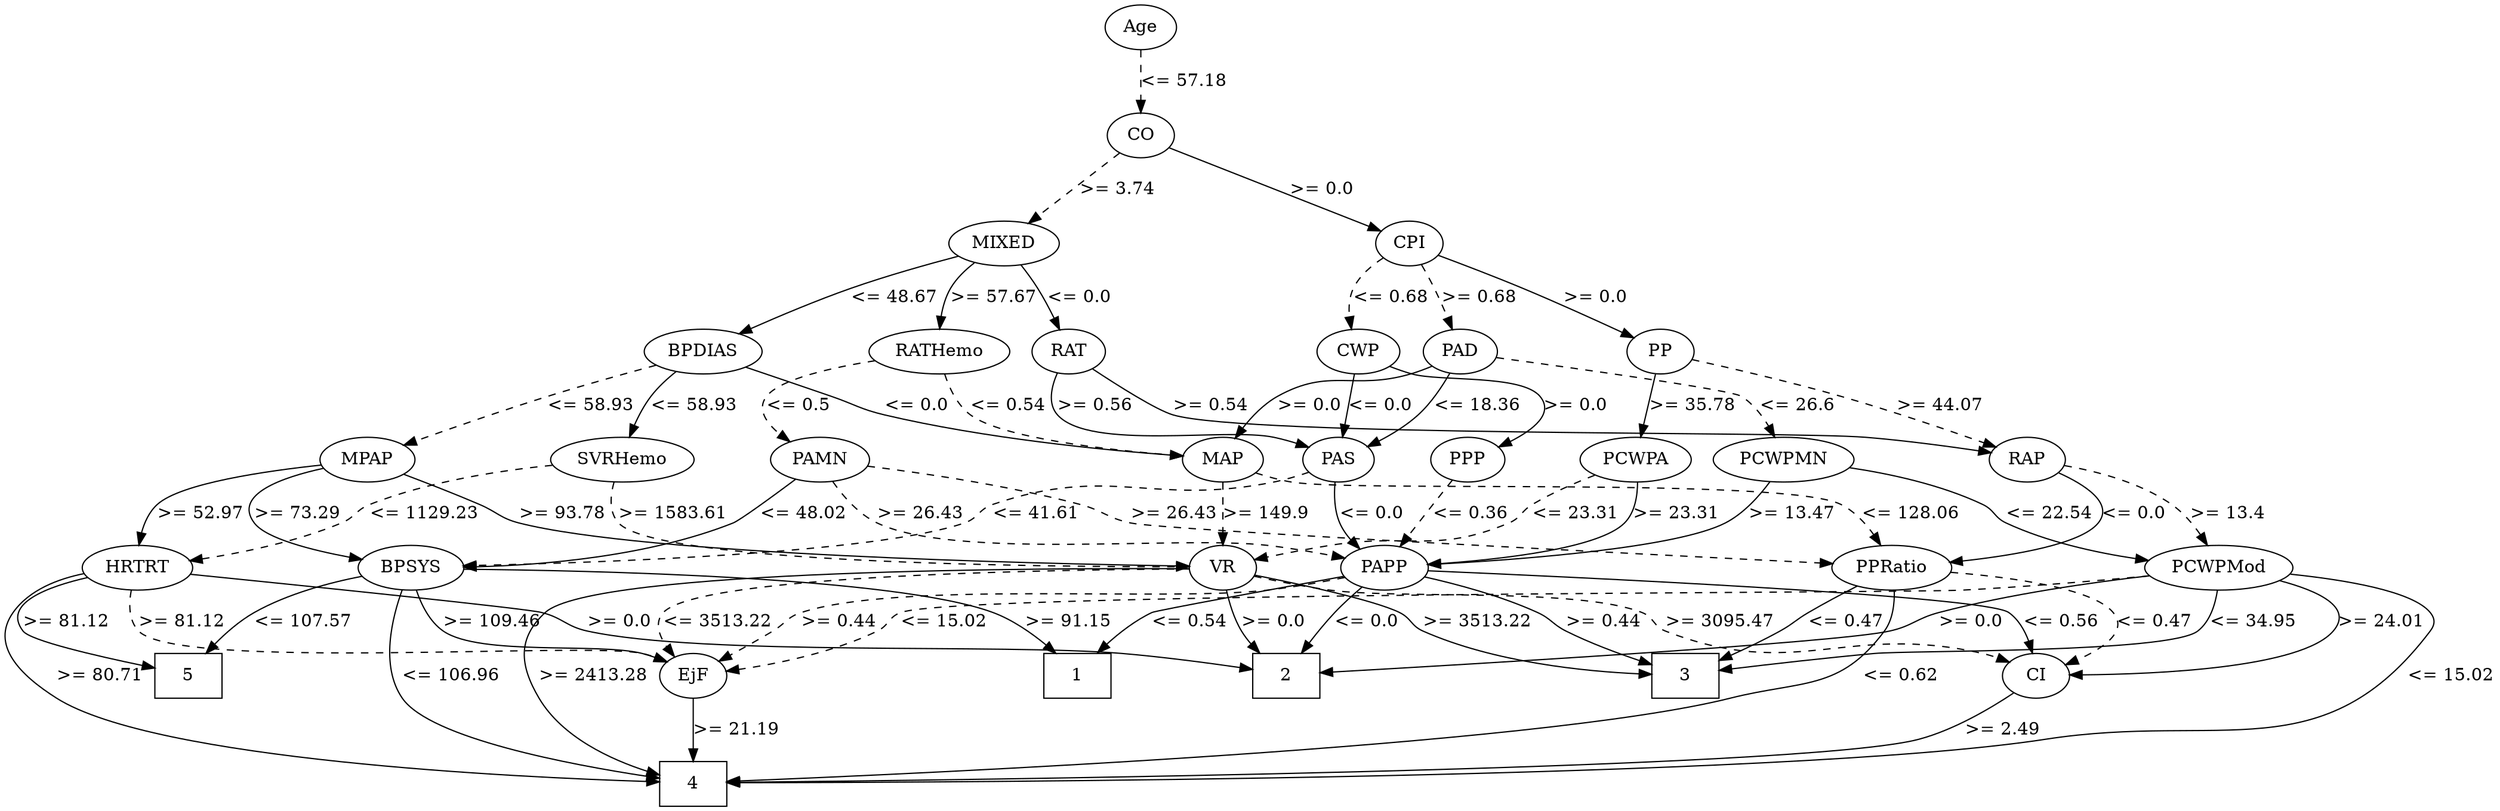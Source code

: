 strict digraph G {
	graph [bb="0,0,1633.7,645"];
	node [label="\N"];
	1	[height=0.5,
		pos="971.71,105",
		shape=box,
		width=0.75];
	2	[height=0.5,
		pos="806.71,105",
		shape=box,
		width=0.75];
	3	[height=0.5,
		pos="264.71,105",
		shape=box,
		width=0.75];
	4	[height=0.5,
		pos="1169.7,18",
		shape=box,
		width=0.75];
	5	[height=0.5,
		pos="1501.7,105",
		shape=box,
		width=0.75];
	RAP	[height=0.5,
		pos="243.71,279",
		width=0.77778];
	PCWPMod	[height=0.5,
		pos="170.71,192",
		width=1.4444];
	RAP -> PCWPMod	[label=">= 13.4",
		lp="194.21,235.5",
		op=">=",
		param=13.4,
		pos="e,166.84,210.03 217.44,272.53 201.29,267.67 181.82,258.81 171.71,243 167.42,236.29 166.07,227.96 166.12,220.04",
		style=dashed];
	PPRatio	[height=0.5,
		pos="398.71,192",
		width=1.1013];
	RAP -> PPRatio	[label="<= 0.0",
		lp="258.71,235.5",
		op="<=",
		param=0.0,
		pos="e,359.78,196.08 237.01,261.43 233.89,250.77 232.29,237.23 239.71,228 253.37,211.01 308.32,201.78 349.82,197.14",
		style=solid];
	PCWPMod -> 2	[label=">= 0.0",
		lp="269.71,148.5",
		op=">=",
		param=0.0,
		pos="e,779.42,107.98 190.03,175.02 205.42,163.29 228.08,148.21 250.71,141 316.46,120.06 491.85,127.38 560.71,123 634.59,118.3 720.91,\
112.19 769.15,108.72",
		style=solid];
	PCWPMod -> 3	[label="<= 34.95",
		lp="43.712,148.5",
		op="<=",
		param=34.95,
		pos="e,237.63,105.59 118.98,189.96 63.345,187.03 -13.251,176.66 17.712,141 44.421,110.24 165.25,105.79 227.45,105.59",
		style=solid];
	PCWPMod -> 4	[label="<= 15.02",
		lp="183.71,105",
		op="<=",
		param=15.02,
		pos="e,1142.5,19.516 118.54,191.71 59.929,190.59 -23.341,182.08 6.7125,141 74.911,47.78 940.91,23.887 1132.4,19.731",
		style=solid];
	CI	[height=0.5,
		pos="448.71,105",
		width=0.75];
	PCWPMod -> CI	[label=">= 24.01",
		lp="133.71,148.5",
		op=">=",
		param=24.01,
		pos="e,422.26,109.21 135.97,178.61 114.91,169.24 94.453,155.55 107.71,141 122.22,125.08 279.29,125.23 300.71,123 338.8,119.04 382.33,\
113.97 412.27,110.41",
		style=solid];
	EjF	[height=0.5,
		pos="1169.7,105",
		width=0.75];
	PCWPMod -> EjF	[label="<= 15.02",
		lp="567.71,148.5",
		op="<=",
		param=15.02,
		pos="e,1143.4,109.3 220.18,186.26 316.3,177.03 519.24,157.4 522.71,156 532.69,151.97 531.62,144.72 541.71,141 590.33,123.06 956.03,126.71 \
1007.7,123 1051,119.9 1100.6,114.41 1133.4,110.51",
		style=dashed];
	PPRatio -> 3	[label="<= 0.47",
		lp="190.21,148.5",
		op="<=",
		param=0.47,
		pos="e,237.66,109.87 360.11,187.88 297.64,182.43 180.08,170.38 167.71,156 147.59,132.6 192.36,118.73 227.58,111.74",
		style=solid];
	PPRatio -> 4	[label="<= 0.62",
		lp="719.21,105",
		op="<=",
		param=0.62,
		pos="e,1142.6,20.461 430.4,181.16 450.07,174.72 475.7,165.72 497.71,156 510.63,150.3 512.59,146.21 525.71,141 745.09,53.946 1031.7,27.871 \
1132.6,21.108",
		style=solid];
	PPRatio -> CI	[label="<= 0.47",
		lp="319.21,148.5",
		op="<=",
		param=0.47,
		pos="e,422.12,108.22 361.19,186.13 324.39,179.79 276.51,166.38 296.71,141 310.87,123.21 371.83,113.7 412.12,109.26",
		style=dashed];
	PAS	[height=0.5,
		pos="696.71,279",
		width=0.75];
	BPSYS	[height=0.5,
		pos="1272.7,192",
		width=1.0471];
	PAS -> BPSYS	[label="<= 41.61",
		lp="907.71,235.5",
		op="<=",
		param=41.61,
		pos="e,1236,196.15 723.49,276.14 757.33,272.95 816.7,264.55 862.71,243 872.46,238.44 871.72,231.98 881.71,228 885.68,226.42 1123,205.87 \
1225.9,197.02",
		style=dashed];
	PAPP	[height=0.5,
		pos="605.71,192",
		width=0.88889];
	PAS -> PAPP	[label="<= 0.0",
		lp="612.71,235.5",
		op="<=",
		param=0.0,
		pos="e,595.61,209.15 669.7,277.11 645.36,274.71 610.87,266.95 593.71,243 588.63,235.91 589.18,226.94 591.8,218.57",
		style=solid];
	BPSYS -> 1	[label=">= 91.15",
		lp="1060.7,148.5",
		op=">=",
		param=91.15,
		pos="e,991.13,123.26 1234.8,191.4 1186.4,190.59 1101,184.7 1034.7,156 1026.9,152.62 1012.3,141.15 999.09,130.05",
		style=solid];
	BPSYS -> 4	[label="<= 106.96",
		lp="1371.7,105",
		op="<=",
		param=106.96,
		pos="e,1196.9,23.192 1305.5,182.68 1319.1,177.42 1333.7,169.05 1341.7,156 1353.3,137.18 1341.5,109.14 1323.7,87 1294.7,50.792 1242.4,\
33.338 1206.9,25.304",
		style=solid];
	BPSYS -> 5	[label="<= 107.57",
		lp="1418.7,148.5",
		op="<=",
		param=107.57,
		pos="e,1474.7,112.22 1303.5,181.46 1322.2,175.2 1346.3,166.27 1366.7,156 1377.6,150.5 1378.7,146.2 1389.7,141 1413.8,129.63 1442.6,120.73 \
1464.9,114.76",
		style=solid];
	BPSYS -> EjF	[label=">= 109.46",
		lp="1279.7,148.5",
		op=">=",
		param=109.46,
		pos="e,1192.3,114.96 1263,174.19 1256.3,163.7 1246.7,150.44 1235.7,141 1225.7,132.34 1213.1,125.01 1201.6,119.33",
		style=solid];
	PAPP -> 1	[label="<= 0.54",
		lp="921.21,148.5",
		op="<=",
		param=0.54,
		pos="e,944.59,117.98 637.99,191.4 689.77,191.04 793.89,186.18 875.71,156 887.16,151.78 888.08,146.98 898.71,141 910.41,134.42 923.53,\
127.88 935.4,122.26",
		style=solid];
	PAPP -> 2	[label="<= 0.0",
		lp="794.71,148.5",
		op="<=",
		param=0.0,
		pos="e,792.68,123.28 637.14,188.35 668.31,184.65 716.64,175.98 753.71,156 765.54,149.62 776.68,139.93 785.67,130.77",
		style=solid];
	PAPP -> 3	[label=">= 0.44",
		lp="387.21,148.5",
		op=">=",
		param=0.44,
		pos="e,291.93,117.17 574.3,188.14 518.05,182.73 402.49,170.26 364.71,156 353.3,151.69 352.41,146.88 341.71,141 328.89,133.96 314.39,127.1 \
301.46,121.34",
		style=solid];
	PAPP -> CI	[label="<= 0.56",
		lp="628.21,148.5",
		op="<=",
		param=0.56,
		pos="e,470.51,116.12 607.64,173.93 607.87,163.06 606.14,149.48 597.71,141 563.42,106.48 536.49,136.41 489.71,123 486.53,122.09 483.26,\
121 480.02,119.83",
		style=solid];
	PAPP -> EjF	[label=">= 0.44",
		lp="988.21,148.5",
		op=">=",
		param=0.44,
		pos="e,1142.6,106.99 637.56,189.69 710.54,186.38 887.9,176.43 943.71,156 954.83,151.93 954.74,145.44 965.71,141 1021.1,118.59 1090.7,\
110.53 1132.6,107.63",
		style=dashed];
	PAD	[height=0.5,
		pos="553.71,366",
		width=0.79437];
	PAD -> PAS	[label="<= 18.36",
		lp="580.71,322.5",
		op="<=",
		param=18.36,
		pos="e,670.06,282.74 549.23,347.95 547.51,337.36 547.45,324.09 554.71,315 567.72,298.73 622.39,288.94 659.97,284.01",
		style=solid];
	PCWPMN	[height=0.5,
		pos="349.71,279",
		width=1.3902];
	PAD -> PCWPMN	[label="<= 26.6",
		lp="387.21,322.5",
		op="<=",
		param=26.6,
		pos="e,350.46,297.23 526.35,360.31 474.71,351.41 367.72,332.7 364.71,330 358.19,324.15 354.45,315.58 352.33,307.19",
		style=dashed];
	MAP	[height=0.5,
		pos="874.71,279",
		width=0.84854];
	PAD -> MAP	[label=">= 0.0",
		lp="773.71,322.5",
		op=">=",
		param=0.0,
		pos="e,846.55,286.57 575.21,353.82 580.19,351.6 585.55,349.49 590.71,348 648.86,331.18 667.97,348.17 725.71,330 739.55,325.64 741.24,\
320.39 754.71,315 781.51,304.28 812.85,295.25 836.79,289.05",
		style=solid];
	PCWPMN -> PCWPMod	[label="<= 22.54",
		lp="325.71,235.5",
		op="<=",
		param=22.54,
		pos="e,211.44,203.29 328.14,262.54 308.93,248.86 283.06,230.66 277.71,228 259.91,219.15 239.36,211.8 221.06,206.17",
		style=solid];
	PCWPMN -> PAPP	[label=">= 13.47",
		lp="427.71,235.5",
		op=">=",
		param=13.47,
		pos="e,573.51,192.79 362.43,261.38 371.98,250.12 386.06,235.91 401.71,228 453.27,201.95 520.51,194.82 563.41,193.11",
		style=solid];
	MAP -> PPRatio	[label="<= 128.06",
		lp="758.71,235.5",
		op="<=",
		param=128.06,
		pos="e,437.05,196.88 845.16,273.9 815.18,269.04 767.88,259.47 729.71,243 718.51,238.16 718.2,232.13 706.71,228 694.68,223.67 530.73,206.48 \
447.08,197.91",
		style=dashed];
	VR	[height=0.5,
		pos="1034.7,192",
		width=0.75];
	MAP -> VR	[label=">= 149.9",
		lp="1050.7,235.5",
		op=">=",
		param=149.9,
		pos="e,1031.5,209.91 897.89,266.85 903.02,264.68 908.48,262.59 913.71,261 956.5,247.98 977.61,270.7 1012.7,243 1020.2,237.11 1025.2,228.16 \
1028.5,219.46",
		style=dashed];
	PAMN	[height=0.5,
		pos="959.71,279",
		width=1.0139];
	PAMN -> PPRatio	[label=">= 26.43",
		lp="836.71,235.5",
		op=">=",
		param=26.43,
		pos="e,436.93,197.15 932.38,266.73 926.61,264.62 920.51,262.58 914.71,261 869.46,248.66 854.37,260.17 810.71,243 799.35,238.53 799.26,\
231.95 787.71,228 693.62,195.85 663.73,219.07 564.71,210 525.14,206.38 480.32,201.76 447.24,198.25",
		style=dashed];
	PAMN -> BPSYS	[label="<= 48.02",
		lp="1289.7,235.5",
		op="<=",
		param=48.02,
		pos="e,1269.8,210.21 992.87,271.02 1010.1,267.6 1031.4,263.66 1050.7,261 1094.9,254.9 1214.5,269.04 1250.7,243 1258.4,237.45 1263.5,228.58 \
1266.8,219.84",
		style=solid];
	PAMN -> PAPP	[label=">= 26.43",
		lp="976.71,235.5",
		op=">=",
		param=26.43,
		pos="e,637.76,192.4 956.74,260.84 953.85,249.64 948.28,235.72 937.71,228 892.52,195.01 726.64,191.87 647.83,192.32",
		style=dashed];
	CWP	[height=0.5,
		pos="630.71,366",
		width=0.84854];
	CWP -> PAS	[label="<= 0.0",
		lp="702.71,322.5",
		op="<=",
		param=0.0,
		pos="e,691.61,296.85 650.93,352.13 659.11,346.16 668.16,338.5 674.71,330 680.15,322.95 684.55,314.35 687.95,306.28",
		style=solid];
	PPP	[height=0.5,
		pos="449.71,279",
		width=0.75];
	CWP -> PPP	[label=">= 0.0",
		lp="526.71,322.5",
		op=">=",
		param=0.0,
		pos="e,463.01,294.98 607.49,353.98 602.37,351.8 596.92,349.67 591.71,348 555.36,336.31 541.9,346.99 507.71,330 493.86,323.12 480.62,312.16 \
470.3,302.26",
		style=solid];
	PPP -> PAPP	[label="<= 0.36",
		lp="489.21,235.5",
		op="<=",
		param=0.36,
		pos="e,573.5,192.71 451.37,260.91 453.32,250.04 457.55,236.45 466.71,228 492.73,204.01 532.75,195.87 563.17,193.38",
		style=dashed];
	CI -> 4	[label=">= 2.49",
		lp="475.21,61.5",
		op=">=",
		param=2.49,
		pos="e,1142.7,19.331 444.92,86.775 443.61,75.84 444.21,62.243 452.71,54 477.32,30.145 989.13,21.443 1132.6,19.467",
		style=solid];
	EjF -> 4	[label=">= 21.19",
		lp="1195.7,61.5",
		op=">=",
		param=21.19,
		pos="e,1169.7,36.175 1169.7,86.799 1169.7,75.163 1169.7,59.548 1169.7,46.237",
		style=solid];
	PCWPA	[height=0.5,
		pos="536.71,279",
		width=1.1555];
	PCWPA -> PAPP	[label=">= 23.31",
		lp="544.71,235.5",
		op=">=",
		param=23.31,
		pos="e,574.46,196.77 523.63,261.74 517.05,251.46 511.79,238.24 518.71,228 529.07,212.66 547.39,204.05 564.55,199.2",
		style=solid];
	PCWPA -> VR	[label="<= 23.31",
		lp="676.71,235.5",
		op="<=",
		param=23.31,
		pos="e,1007.8,193.47 570.82,268.32 589.45,262.33 612.54,253.74 631.71,243 641.1,237.74 640.72,231.99 650.71,228 713.17,203.08 914.1,195.72 \
997.69,193.7",
		style=dashed];
	VR -> 2	[label=">= 0.0",
		lp="856.71,148.5",
		op=">=",
		param=0.0,
		pos="e,812.96,123.03 1008,188.95 960.81,184.88 865.1,174.57 837.71,156 829.05,150.13 822.36,140.95 817.45,132.06",
		style=solid];
	VR -> 3	[label=">= 3513.22",
		lp="490.21,148.5",
		op=">=",
		param=3513.22,
		pos="e,291.84,111.99 1007.6,189.74 900.87,184.74 512.12,166 457.71,156 435.73,151.96 431.25,146.96 409.71,141 373.21,130.9 331.09,120.92 \
301.68,114.21",
		style=solid];
	VR -> 4	[label=">= 2413.28",
		lp="1287.2,105",
		op=">=",
		param=2413.28,
		pos="e,1196.7,31.434 1061.4,188.59 1129.5,182.33 1304.4,165.39 1312.7,156 1341.8,123.04 1288.7,153.84 1254.7,123 1230.1,100.65 1247.3,\
79.334 1225.7,54 1220.1,47.348 1212.8,41.555 1205.4,36.699",
		style=solid];
	VR -> CI	[label=">= 3095.47",
		lp="717.21,148.5",
		op=">=",
		param=3095.47,
		pos="e,470.02,116.18 1007.3,191.6 947.45,192.18 801.15,189.69 684.71,156 670.39,151.86 669.01,145.21 654.71,141 583.94,120.18 561.17,\
141.31 489.71,123 486.33,122.13 482.85,121.04 479.43,119.82",
		style=dashed];
	VR -> EjF	[label="<= 3513.22",
		lp="1191.2,148.5",
		op="<=",
		param=3513.22,
		pos="e,1166.1,123 1061.5,188.97 1086.6,185.76 1123.6,177.46 1147.7,156 1154.6,149.83 1159.5,141.08 1162.8,132.62",
		style=dashed];
	CO	[height=0.5,
		pos="672.71,540",
		width=0.75];
	MIXED	[height=0.5,
		pos="851.71,453",
		width=1.125];
	CO -> MIXED	[label=">= 3.74",
		lp="796.21,496.5",
		op=">=",
		param=3.74,
		pos="e,825.1,466.64 694.3,528.75 724.44,514.44 779.48,488.3 815.83,471.04",
		style=dashed];
	CPI	[height=0.5,
		pos="592.71,453",
		width=0.75];
	CO -> CPI	[label=">= 0.0",
		lp="656.71,496.5",
		op=">=",
		param=0.0,
		pos="e,606.49,468.64 658.78,524.19 646.27,510.91 627.75,491.23 613.5,476.08",
		style=solid];
	BPDIAS	[height=0.5,
		pos="1064.7,366",
		width=1.1735];
	MIXED -> BPDIAS	[label="<= 48.67",
		lp="997.71,409.5",
		op="<=",
		param=48.67,
		pos="e,1034.9,378.91 880.88,440.36 918.41,425.38 983.72,399.32 1025.5,382.63",
		style=solid];
	RATHemo	[height=0.5,
		pos="899.71,366",
		width=1.375];
	MIXED -> RATHemo	[label=">= 57.67",
		lp="904.71,409.5",
		op=">=",
		param=57.67,
		pos="e,890.25,383.76 861.2,435.21 868.03,423.1 877.39,406.53 885.17,392.76",
		style=solid];
	RAT	[height=0.5,
		pos="804.71,366",
		width=0.76389];
	MIXED -> RAT	[label="<= 0.0",
		lp="849.71,409.5",
		op="<=",
		param=0.0,
		pos="e,812.9,383.35 841.46,435.39 837.97,429.61 834.1,423.06 830.71,417 826.3,409.11 821.68,400.4 817.59,392.49",
		style=solid];
	CPI -> PAD	[label=">= 0.68",
		lp="583.21,409.5",
		op=">=",
		param=0.68,
		pos="e,553.63,384.39 576.46,438.17 570.55,432.25 564.43,424.9 560.71,417 557.47,410.1 555.62,402.12 554.59,394.58",
		style=dashed];
	CPI -> CWP	[label="<= 0.68",
		lp="637.21,409.5",
		op="<=",
		param=0.68,
		pos="e,623.28,383.63 600.04,435.61 605.42,423.58 612.84,406.98 619.03,393.13",
		style=dashed];
	PP	[height=0.5,
		pos="417.71,366",
		width=0.75];
	CPI -> PP	[label=">= 0.0",
		lp="533.71,409.5",
		op=">=",
		param=0.0,
		pos="e,438.36,378.06 570.71,442.51 555.01,435.64 533.43,426.02 514.71,417 491.93,406.03 466.54,392.91 447.46,382.86",
		style=solid];
	SVRHemo	[height=0.5,
		pos="1109.7,279",
		width=1.3902];
	SVRHemo -> VR	[label=">= 1583.61",
		lp="1130.2,235.5",
		op=">=",
		param=1583.61,
		pos="e,1055.9,203.28 1104.9,260.91 1101.4,250.56 1095.8,237.57 1087.7,228 1081.3,220.45 1072.9,213.9 1064.7,208.57",
		style=dashed];
	HRTRT	[height=0.5,
		pos="1489.7,192",
		width=1.1013];
	SVRHemo -> HRTRT	[label="<= 1129.23",
		lp="1377.2,235.5",
		op="<=",
		param=1129.23,
		pos="e,1452.7,198.73 1158.6,275.05 1202,271.22 1266.6,262.54 1319.7,243 1331.9,238.52 1332.7,232.91 1344.7,228 1376.3,215.05 1413.9,206.15 \
1442.8,200.57",
		style=dashed];
	HRTRT -> 2	[label=">= 0.0",
		lp="1124.7,148.5",
		op=">=",
		param=0.0,
		pos="e,833.88,109.68 1451.6,187.01 1417.1,183.45 1365.1,178.17 1319.7,174 1272.2,169.63 1150.1,173.53 1105.7,156 1095.7,152.05 1096.6,\
145.12 1086.7,141 1024.3,115.09 1002.8,131.42 935.71,123 904.78,119.12 869.72,114.48 843.96,111.03",
		style=solid];
	HRTRT -> 4	[label=">= 80.71",
		lp="1607.7,105",
		op=">=",
		param=80.71,
		pos="e,1196.8,21.494 1527.5,186.37 1546.5,181.91 1568,173.16 1579.7,156 1599.8,126.71 1569,106.02 1537.7,87 1482.2,53.252 1288.8,30.734 \
1206.9,22.495",
		style=solid];
	HRTRT -> 5	[label=">= 81.12",
		lp="1549.7,148.5",
		op=">=",
		param=81.12,
		pos="e,1515.8,123.06 1508.8,175.81 1514.4,170.24 1519.8,163.45 1522.7,156 1525.8,148.16 1524.2,139.69 1520.7,131.98",
		style=solid];
	HRTRT -> EjF	[label=">= 81.12",
		lp="1491.7,148.5",
		op=">=",
		param=81.12,
		pos="e,1193.7,113.57 1480.3,174 1473,162.57 1461.8,148.3 1447.7,141 1405.1,118.95 1279.9,131.28 1232.7,123 1223.1,121.32 1212.9,118.85 \
1203.5,116.31",
		style=dashed];
	BPDIAS -> MAP	[label="<= 0.0",
		lp="1031.7,322.5",
		op="<=",
		param=0.0,
		pos="e,897.98,290.88 1044.6,349.98 1029,338.92 1006.4,324.26 984.71,315 954.77,302.22 944.51,307.54 913.71,297 911.61,296.28 909.47,295.5 \
907.32,294.67",
		style=solid];
	BPDIAS -> SVRHemo	[label="<= 58.93",
		lp="1116.7,322.5",
		op="<=",
		param=58.93,
		pos="e,1100.8,296.76 1073.6,348.21 1080,336.1 1088.8,319.53 1096.1,305.76",
		style=solid];
	MPAP	[height=0.5,
		pos="1323.7,279",
		width=0.97491];
	BPDIAS -> MPAP	[label="<= 58.93",
		lp="1236.7,322.5",
		op="<=",
		param=58.93,
		pos="e,1294.7,289.52 1097.3,354.32 1145,338.65 1234,309.46 1285,292.7",
		style=dashed];
	RATHemo -> MAP	[label="<= 0.54",
		lp="910.21,322.5",
		op="<=",
		param=0.54,
		pos="e,878.85,297.21 893.59,347.99 891.62,342.3 889.49,335.91 887.71,330 885.47,322.56 883.26,314.43 881.31,306.93",
		style=dashed];
	RATHemo -> PAMN	[label="<= 0.5",
		lp="961.71,322.5",
		op="<=",
		param=0.5,
		pos="e,951.99,296.86 916.43,349.04 921.96,343.32 927.92,336.63 932.71,330 938.11,322.53 943.16,313.85 947.41,305.84",
		style=dashed];
	RAT -> RAP	[label=">= 0.54",
		lp="648.21,322.5",
		op=">=",
		param=0.54,
		pos="e,266.28,289.66 777.41,363.65 741.22,361 676.07,353.14 625.71,330 615.94,325.51 616.77,318.82 606.71,315 540.95,290.05 359.62,311.11 \
290.71,297 285.87,296.01 280.85,294.61 275.98,293.05",
		style=solid];
	RAT -> PAS	[label=">= 0.56",
		lp="827.21,322.5",
		op=">=",
		param=0.56,
		pos="e,723.48,281.95 806.14,347.91 806.11,337.31 804.27,324.04 796.71,315 781.13,296.36 755.01,287.64 733.37,283.56",
		style=solid];
	MPAP -> BPSYS	[label=">= 73.29",
		lp="1443.7,235.5",
		op=">=",
		param=73.29,
		pos="e,1309,196.95 1356.6,272.34 1389.2,265.29 1431.9,251.23 1413.7,228 1402,213.06 1355.4,203.6 1319,198.33",
		style=solid];
	MPAP -> VR	[label=">= 93.78",
		lp="1224.7,235.5",
		op=">=",
		param=93.78,
		pos="e,1060.4,198.38 1292.4,270.77 1266.9,264.5 1230,254.61 1198.7,243 1184,237.53 1181.5,233.37 1166.7,228 1134.8,216.41 1097.4,206.85 \
1070.5,200.66",
		style=solid];
	MPAP -> HRTRT	[label=">= 52.97",
		lp="1508.7,235.5",
		op=">=",
		param=52.97,
		pos="e,1488.5,210.12 1357.5,274.02 1396.3,268.79 1457,258.41 1473.7,243 1480.2,237.02 1484.1,228.43 1486.4,220.05",
		style=solid];
	PP -> RAP	[label=">= 44.07",
		lp="301.71,322.5",
		op=">=",
		param=44.07,
		pos="e,250.47,296.8 390.66,364.2 360.11,362.06 310.18,354.69 275.71,330 267.13,323.85 260.29,314.62 255.18,305.76",
		style=dashed];
	PP -> PCWPA	[label=">= 35.78",
		lp="444.71,322.5",
		op=">=",
		param=35.78,
		pos="e,505.25,290.81 413.29,348 411.6,337.43 411.54,324.16 418.71,315 437.72,290.72 456.18,305.88 485.71,297 488.89,296.05 492.16,295.03 \
495.44,293.99",
		style=solid];
	Age	[height=0.5,
		pos="672.71,627",
		width=0.75];
	Age -> CO	[label="<= 57.18",
		lp="698.71,583.5",
		op="<=",
		param=57.18,
		pos="e,672.71,558.18 672.71,608.8 672.71,597.16 672.71,581.55 672.71,568.24",
		style=dashed];
}

